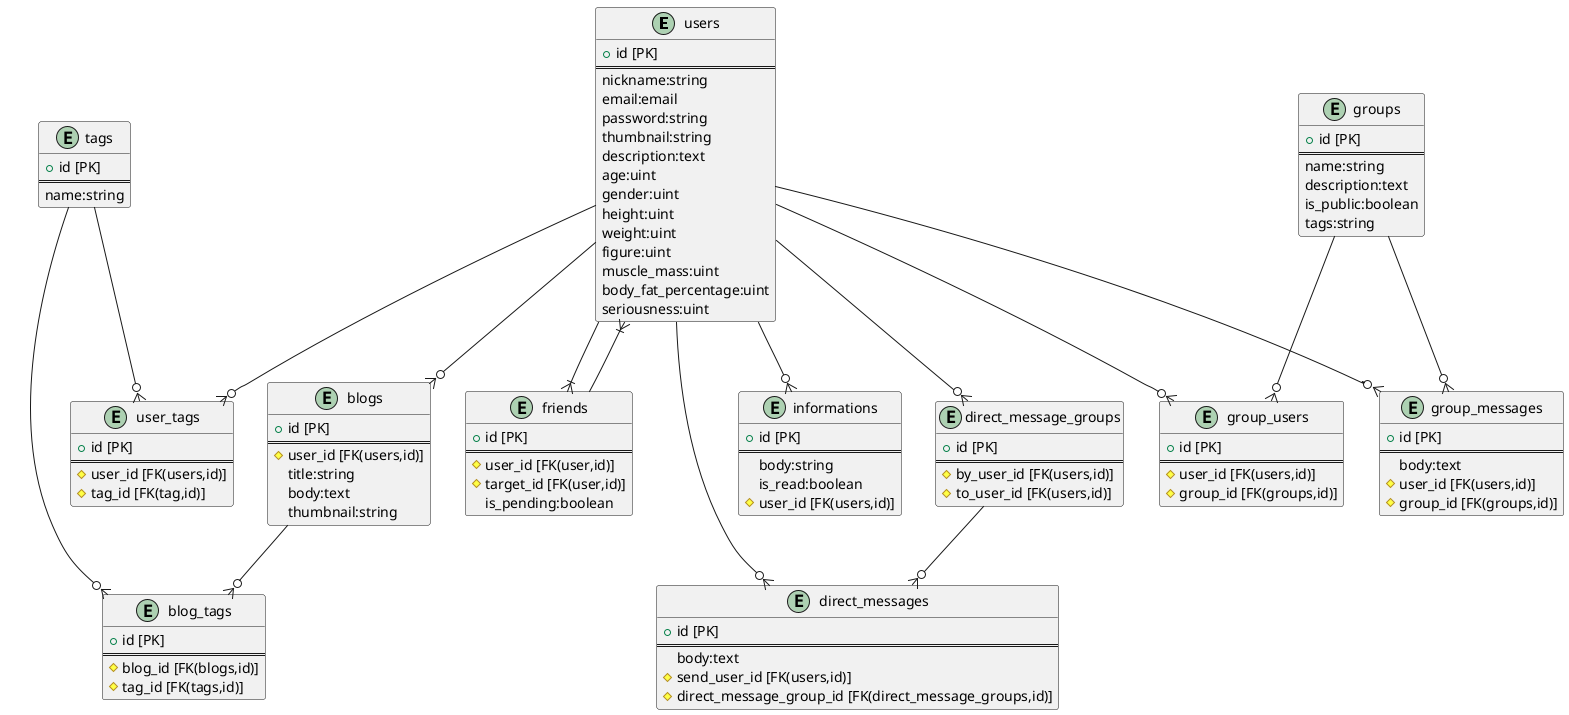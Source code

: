 # ER図

```puml
@startuml

entity "users" {
    + id [PK]
    ==
    nickname:string
    email:email
    password:string
    thumbnail:string
    description:text
    age:uint
    gender:uint
    height:uint
    weight:uint
    figure:uint
    muscle_mass:uint
    body_fat_percentage:uint
    seriousness:uint
}

entity "informations" {
    + id [PK]
    ==
    body:string
    is_read:boolean
    # user_id [FK(users,id)]
}
users --o{ informations

entity "tags" {
    + id [PK]
    ==
    name:string
}

entity "user_tags" {
    + id [PK]
    ==
    # user_id [FK(users,id)]
    # tag_id [FK(tag,id)]
}
users --o{ user_tags
tags --o{ user_tags

entity "groups" {
    + id [PK]
    ==
    name:string
    description:text
    is_public:boolean
    tags:string
}

entity "group_users" {
    + id [PK]
    ==
    # user_id [FK(users,id)]
    # group_id [FK(groups,id)]
}
users --o{ group_users
groups --o{ group_users

entity "group_messages" {
    + id [PK]
    ==
    body:text
    # user_id [FK(users,id)]
    # group_id [FK(groups,id)]
}
groups --o{ group_messages
users --o{ group_messages

entity "direct_message_groups" {
    + id [PK]
    ==
    # by_user_id [FK(users,id)]
    # to_user_id [FK(users,id)]
}

entity "direct_messages" {
    + id [PK]
    ==
    body:text
    # send_user_id [FK(users,id)]
    # direct_message_group_id [FK(direct_message_groups,id)]
}

users --o{ direct_messages
users --o{ direct_message_groups
direct_message_groups --o{ direct_messages

entity "friends" {
    + id [PK]
    ==
    # user_id [FK(user,id)]
    # target_id [FK(user,id)]
    is_pending:boolean
}
users --|{ friends
users }|-- friends

entity "blogs" {
    + id [PK]
    ==
    # user_id [FK(users,id)]
    title:string
    body:text
    thumbnail:string
}
users --o{ blogs

entity "blog_tags" {
    + id [PK]
    ==
    # blog_id [FK(blogs,id)]
    # tag_id [FK(tags,id)]
}
blogs --o{ blog_tags
tags --o{ blog_tags

@enduml
```

